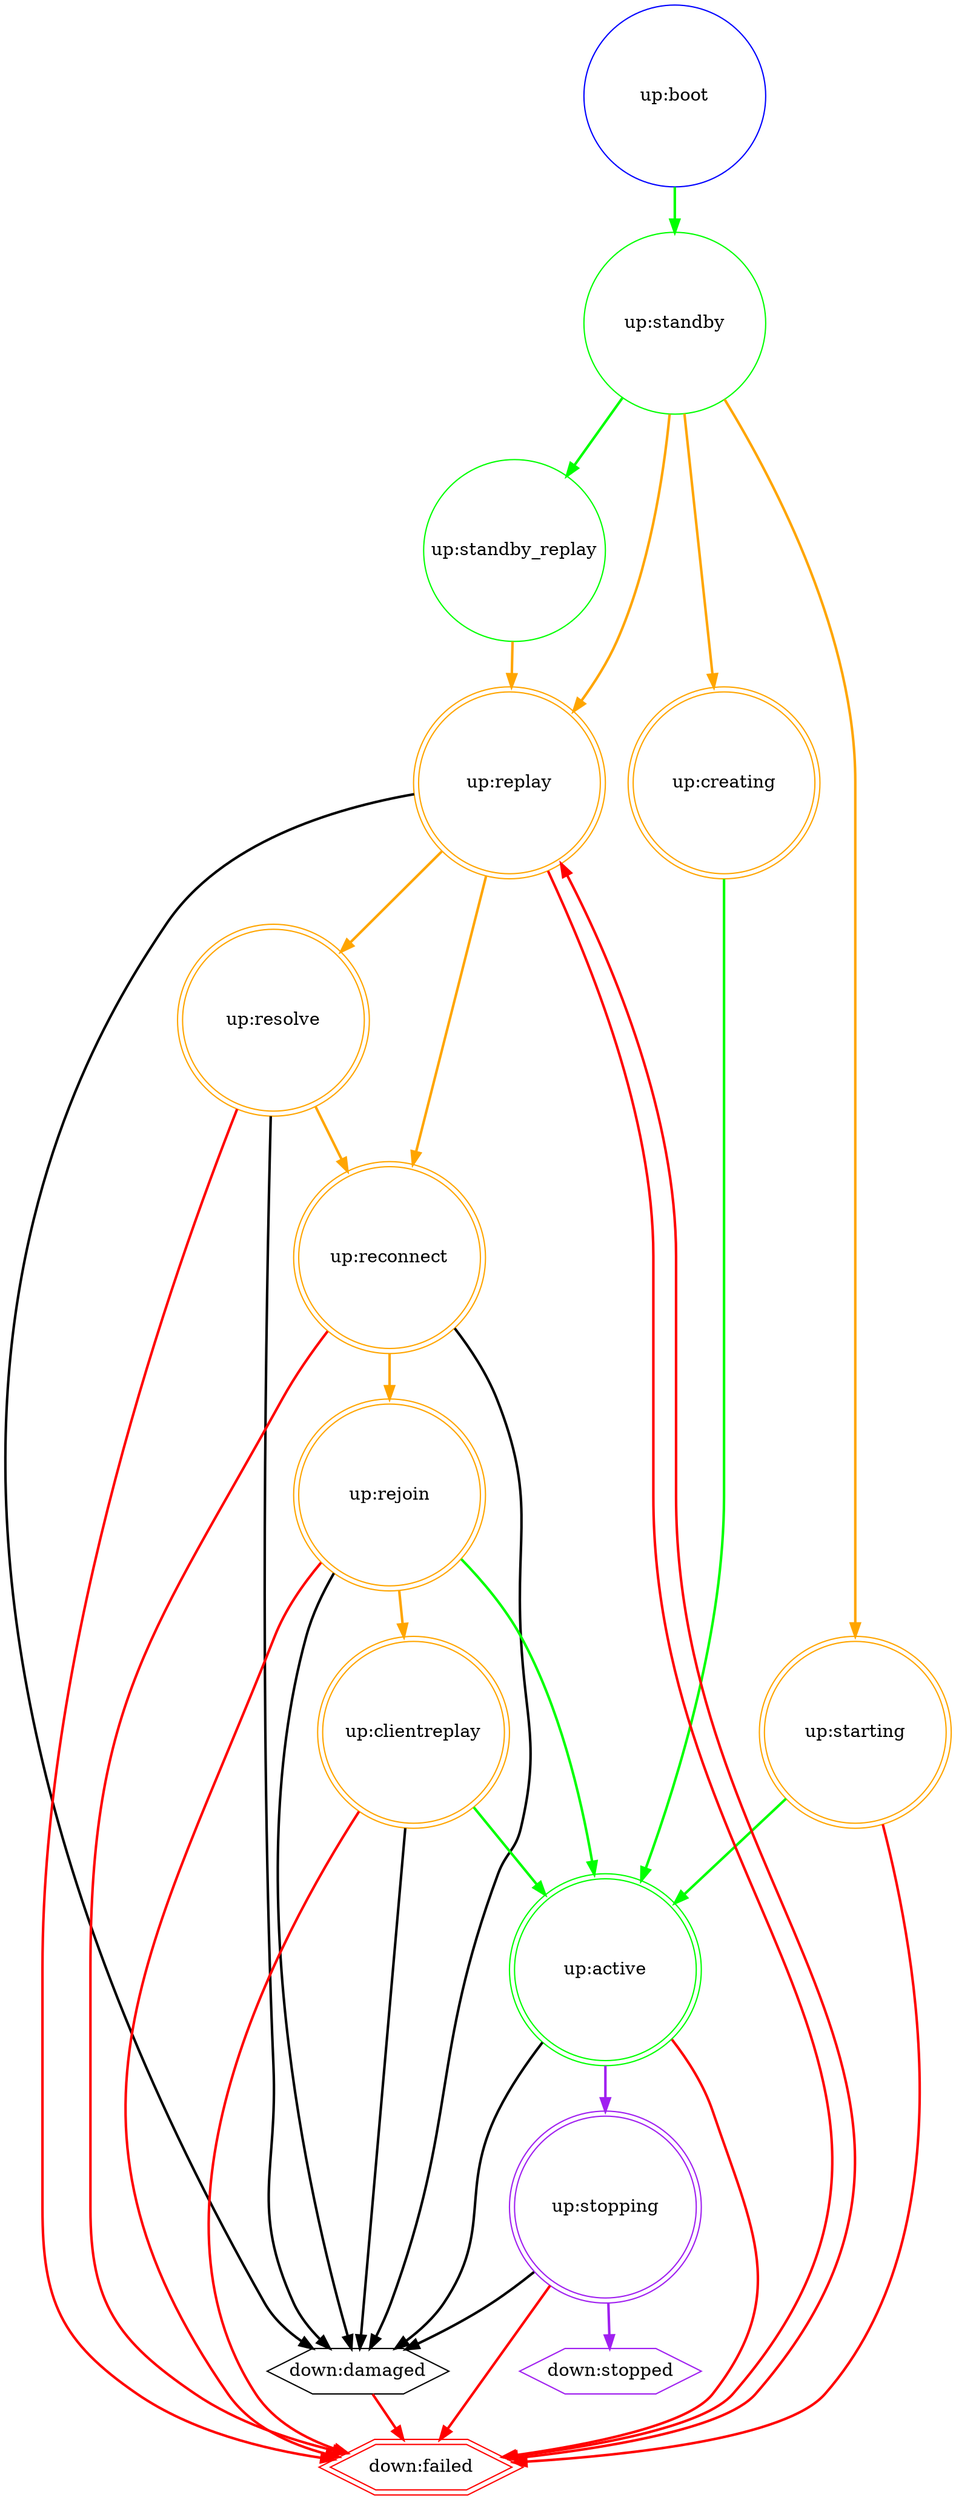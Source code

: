 digraph {

node [shape=circle,style=unfilled,fixedsize=true,width=2.0]

node [color=blue,peripheries=1];
N0 [label="up:boot"]

node [color=green,peripheries=1];
S1 [label="up:standby"]
N0 -> S1 [color=green,penwidth=2.0];
S2 [label="up:standby_replay"]
S1 -> S2 [color=green,penwidth=2.0];

node [color=orange,peripheries=2];
N1 [label="up:creating"]
S1 -> N1 [color=orange,penwidth=2.0];
N2 [label="up:starting"]
S1 -> N2 [color=orange,penwidth=2.0];
N3 [label="up:replay"]
S1 -> N3 [color=orange,penwidth=2.0];
S2 -> N3 [color=orange,penwidth=2.0];
N4 [label="up:resolve"]
N3 -> N4 [color=orange,penwidth=2.0];
N5 [label="up:reconnect"]
N3 -> N5 [color=orange,penwidth=2.0];
N4 -> N5 [color=orange,penwidth=2.0];
N6 [label="up:rejoin"]
N5 -> N6 [color=orange,penwidth=2.0];
N7 [label="up:clientreplay"]
N6 -> N7 [color=orange,penwidth=2.0];

node [color=green,peripheries=2];
S0 [label="up:active"]
N7 -> S0 [color=green,penwidth=2.0];
N1 -> S0 [color=green,penwidth=2.0];
N2 -> S0 [color=green,penwidth=2.0];
N6 -> S0 [color=green,penwidth=2.0];

// going down but still accessible by clients
node [color=purple,peripheries=2];
S3 [label="up:stopping"]
S0 -> S3 [color=purple,penwidth=2.0];

// terminal (but "in")
node [shape=polygon,sides=6,color=red,peripheries=2];
D0 [label="down:failed"]
N2 -> D0 [color=red,penwidth=2.0];
N3 -> D0 [color=red,penwidth=2.0];
N4 -> D0 [color=red,penwidth=2.0];
N5 -> D0 [color=red,penwidth=2.0];
N6 -> D0 [color=red,penwidth=2.0];
N7 -> D0 [color=red,penwidth=2.0];
S0 -> D0 [color=red,penwidth=2.0];
S3 -> D0 [color=red,penwidth=2.0];
D0 -> N3 [color=red,penwidth=2.0];

// terminal (but not "in")
node [shape=polygon,sides=6,color=black,peripheries=1];
D1 [label="down:damaged"]
N3 -> D1 [color=black,penwidth=2.0];
N4 -> D1 [color=black,penwidth=2.0];
N5 -> D1 [color=black,penwidth=2.0];
N6 -> D1 [color=black,penwidth=2.0];
N7 -> D1 [color=black,penwidth=2.0];
S0 -> D1 [color=black,penwidth=2.0];
S3 -> D1 [color=black,penwidth=2.0];
D1 -> D0 [color=red,penwidth=2.0]

node [shape=polygon,sides=6,color=purple,peripheries=1];
D3 [label="down:stopped"]
S3 -> D3 [color=purple,penwidth=2.0];

}
